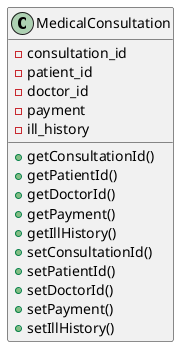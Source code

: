 @startuml MedicalConsultation
class MedicalConsultation {
-consultation_id
-patient_id
-doctor_id
-payment
-ill_history
+getConsultationId()
+getPatientId()
+getDoctorId()
+getPayment()
+getIllHistory()
+setConsultationId()
+setPatientId()
+setDoctorId()
+setPayment()
+setIllHistory()
}
@enduml